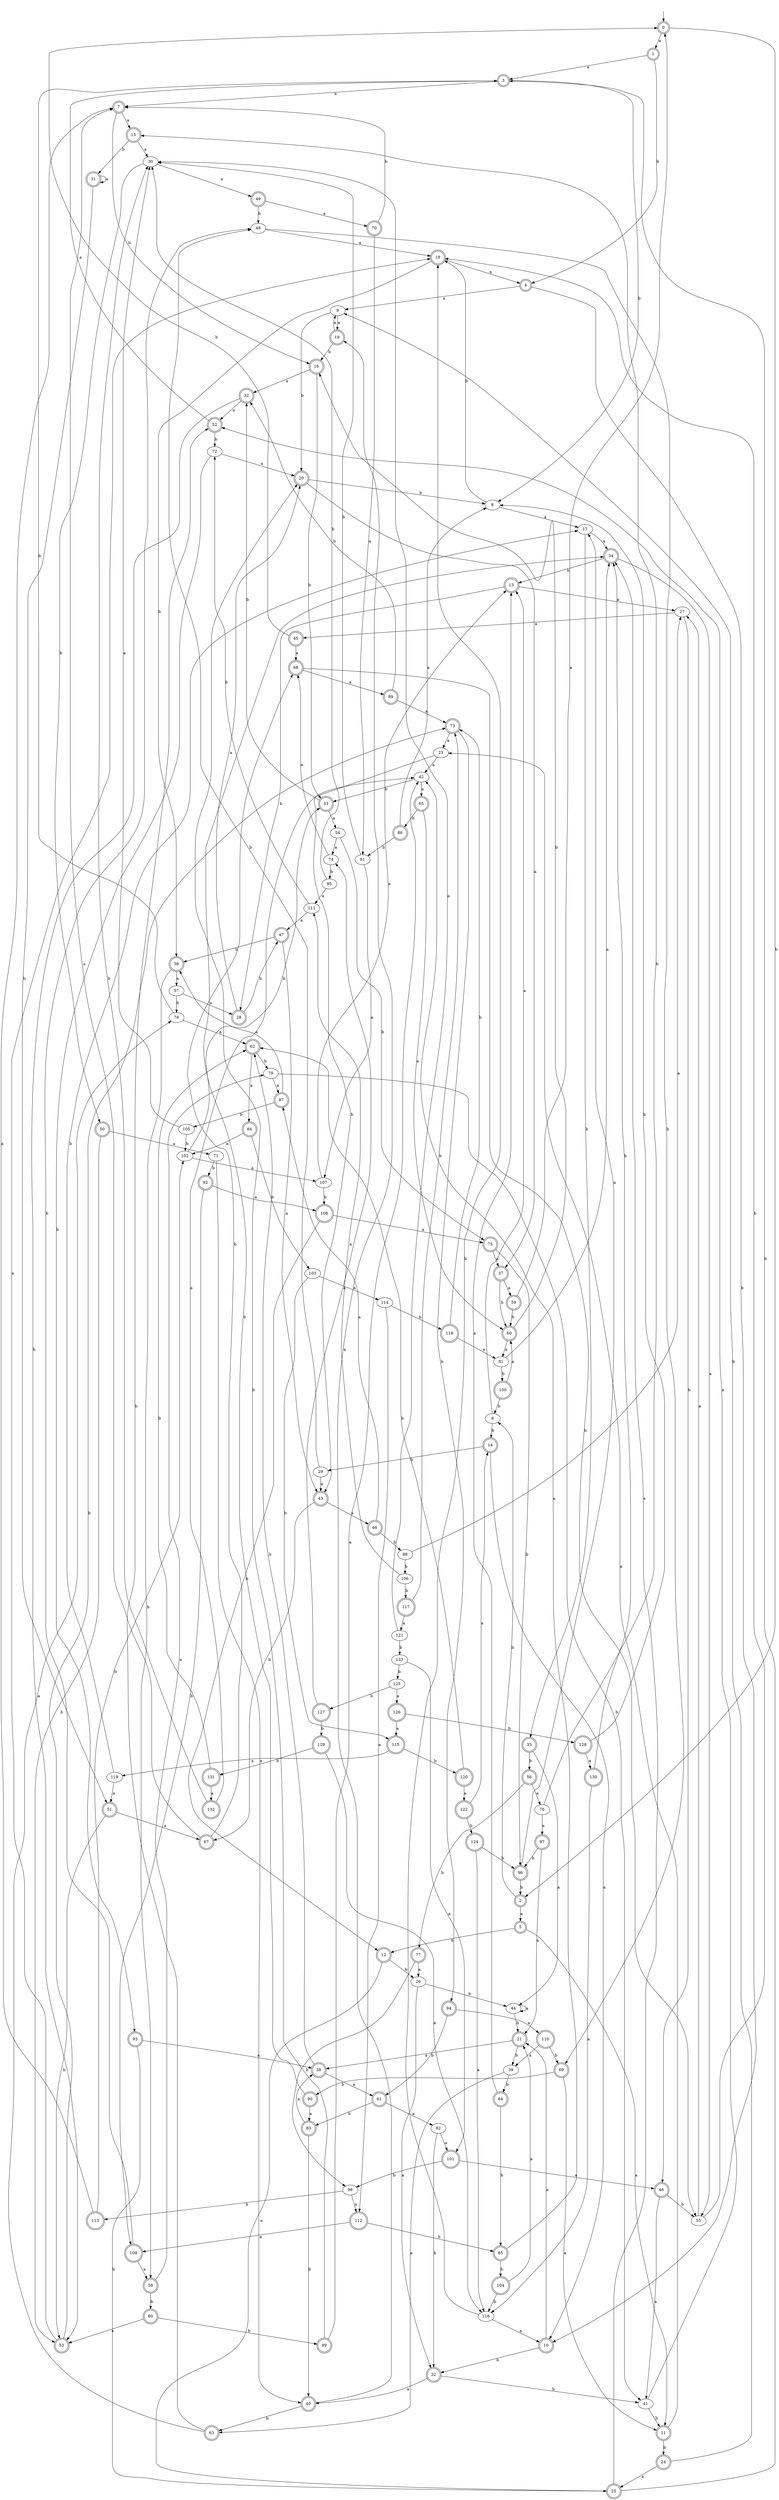 digraph RandomDFA {
  __start0 [label="", shape=none];
  __start0 -> 0 [label=""];
  0 [shape=circle] [shape=doublecircle]
  0 -> 1 [label="a"]
  0 -> 2 [label="b"]
  1 [shape=doublecircle]
  1 -> 3 [label="a"]
  1 -> 4 [label="b"]
  2 [shape=doublecircle]
  2 -> 5 [label="a"]
  2 -> 6 [label="b"]
  3 [shape=doublecircle]
  3 -> 7 [label="a"]
  3 -> 8 [label="b"]
  4 [shape=doublecircle]
  4 -> 9 [label="a"]
  4 -> 10 [label="b"]
  5 [shape=doublecircle]
  5 -> 11 [label="a"]
  5 -> 12 [label="b"]
  6
  6 -> 13 [label="a"]
  6 -> 14 [label="b"]
  7 [shape=doublecircle]
  7 -> 15 [label="a"]
  7 -> 16 [label="b"]
  8
  8 -> 17 [label="a"]
  8 -> 18 [label="b"]
  9
  9 -> 19 [label="a"]
  9 -> 20 [label="b"]
  10 [shape=doublecircle]
  10 -> 21 [label="a"]
  10 -> 22 [label="b"]
  11 [shape=doublecircle]
  11 -> 23 [label="a"]
  11 -> 24 [label="b"]
  12 [shape=doublecircle]
  12 -> 25 [label="a"]
  12 -> 26 [label="b"]
  13 [shape=doublecircle]
  13 -> 27 [label="a"]
  13 -> 28 [label="b"]
  14 [shape=doublecircle]
  14 -> 10 [label="a"]
  14 -> 29 [label="b"]
  15 [shape=doublecircle]
  15 -> 30 [label="a"]
  15 -> 31 [label="b"]
  16 [shape=doublecircle]
  16 -> 32 [label="a"]
  16 -> 33 [label="b"]
  17
  17 -> 34 [label="a"]
  17 -> 35 [label="b"]
  18 [shape=doublecircle]
  18 -> 4 [label="a"]
  18 -> 36 [label="b"]
  19 [shape=doublecircle]
  19 -> 9 [label="a"]
  19 -> 16 [label="b"]
  20 [shape=doublecircle]
  20 -> 37 [label="a"]
  20 -> 8 [label="b"]
  21 [shape=doublecircle]
  21 -> 38 [label="a"]
  21 -> 39 [label="b"]
  22 [shape=doublecircle]
  22 -> 40 [label="a"]
  22 -> 41 [label="b"]
  23
  23 -> 42 [label="a"]
  23 -> 43 [label="b"]
  24 [shape=doublecircle]
  24 -> 25 [label="a"]
  24 -> 9 [label="b"]
  25 [shape=doublecircle]
  25 -> 34 [label="a"]
  25 -> 3 [label="b"]
  26
  26 -> 22 [label="a"]
  26 -> 44 [label="b"]
  27
  27 -> 45 [label="a"]
  27 -> 46 [label="b"]
  28 [shape=doublecircle]
  28 -> 20 [label="a"]
  28 -> 47 [label="b"]
  29
  29 -> 43 [label="a"]
  29 -> 48 [label="b"]
  30
  30 -> 49 [label="a"]
  30 -> 50 [label="b"]
  31 [shape=doublecircle]
  31 -> 31 [label="a"]
  31 -> 51 [label="b"]
  32 [shape=doublecircle]
  32 -> 52 [label="a"]
  32 -> 53 [label="b"]
  33 [shape=doublecircle]
  33 -> 54 [label="a"]
  33 -> 32 [label="b"]
  34 [shape=doublecircle]
  34 -> 55 [label="a"]
  34 -> 13 [label="b"]
  35 [shape=doublecircle]
  35 -> 44 [label="a"]
  35 -> 56 [label="b"]
  36 [shape=doublecircle]
  36 -> 57 [label="a"]
  36 -> 58 [label="b"]
  37 [shape=doublecircle]
  37 -> 59 [label="a"]
  37 -> 60 [label="b"]
  38 [shape=doublecircle]
  38 -> 61 [label="a"]
  38 -> 62 [label="b"]
  39
  39 -> 63 [label="a"]
  39 -> 64 [label="b"]
  40 [shape=doublecircle]
  40 -> 19 [label="a"]
  40 -> 63 [label="b"]
  41
  41 -> 52 [label="a"]
  41 -> 11 [label="b"]
  42
  42 -> 65 [label="a"]
  42 -> 33 [label="b"]
  43 [shape=doublecircle]
  43 -> 66 [label="a"]
  43 -> 67 [label="b"]
  44
  44 -> 44 [label="a"]
  44 -> 21 [label="b"]
  45 [shape=doublecircle]
  45 -> 68 [label="a"]
  45 -> 0 [label="b"]
  46 [shape=doublecircle]
  46 -> 41 [label="a"]
  46 -> 55 [label="b"]
  47 [shape=doublecircle]
  47 -> 43 [label="a"]
  47 -> 36 [label="b"]
  48
  48 -> 18 [label="a"]
  48 -> 69 [label="b"]
  49 [shape=doublecircle]
  49 -> 70 [label="a"]
  49 -> 48 [label="b"]
  50 [shape=doublecircle]
  50 -> 71 [label="a"]
  50 -> 53 [label="b"]
  51 [shape=doublecircle]
  51 -> 67 [label="a"]
  51 -> 53 [label="b"]
  52 [shape=doublecircle]
  52 -> 3 [label="a"]
  52 -> 72 [label="b"]
  53 [shape=doublecircle]
  53 -> 18 [label="a"]
  53 -> 73 [label="b"]
  54
  54 -> 74 [label="a"]
  54 -> 75 [label="b"]
  55
  55 -> 27 [label="a"]
  55 -> 18 [label="b"]
  56 [shape=doublecircle]
  56 -> 76 [label="a"]
  56 -> 77 [label="b"]
  57
  57 -> 28 [label="a"]
  57 -> 78 [label="b"]
  58 [shape=doublecircle]
  58 -> 79 [label="a"]
  58 -> 80 [label="b"]
  59 [shape=doublecircle]
  59 -> 0 [label="a"]
  59 -> 60 [label="b"]
  60 [shape=doublecircle]
  60 -> 81 [label="a"]
  60 -> 16 [label="b"]
  61 [shape=doublecircle]
  61 -> 82 [label="a"]
  61 -> 83 [label="b"]
  62 [shape=doublecircle]
  62 -> 84 [label="a"]
  62 -> 79 [label="b"]
  63 [shape=doublecircle]
  63 -> 78 [label="a"]
  63 -> 52 [label="b"]
  64 [shape=doublecircle]
  64 -> 13 [label="a"]
  64 -> 85 [label="b"]
  65 [shape=doublecircle]
  65 -> 60 [label="a"]
  65 -> 86 [label="b"]
  66 [shape=doublecircle]
  66 -> 87 [label="a"]
  66 -> 88 [label="b"]
  67 [shape=doublecircle]
  67 -> 7 [label="a"]
  67 -> 68 [label="b"]
  68 [shape=doublecircle]
  68 -> 89 [label="a"]
  68 -> 55 [label="b"]
  69 [shape=doublecircle]
  69 -> 11 [label="a"]
  69 -> 90 [label="b"]
  70 [shape=doublecircle]
  70 -> 91 [label="a"]
  70 -> 7 [label="b"]
  71
  71 -> 40 [label="a"]
  71 -> 92 [label="b"]
  72
  72 -> 20 [label="a"]
  72 -> 93 [label="b"]
  73 [shape=doublecircle]
  73 -> 23 [label="a"]
  73 -> 94 [label="b"]
  74
  74 -> 68 [label="a"]
  74 -> 95 [label="b"]
  75 [shape=doublecircle]
  75 -> 37 [label="a"]
  75 -> 96 [label="b"]
  76
  76 -> 97 [label="a"]
  76 -> 15 [label="b"]
  77 [shape=doublecircle]
  77 -> 26 [label="a"]
  77 -> 98 [label="b"]
  78
  78 -> 62 [label="a"]
  78 -> 3 [label="b"]
  79
  79 -> 87 [label="a"]
  79 -> 41 [label="b"]
  80 [shape=doublecircle]
  80 -> 53 [label="a"]
  80 -> 99 [label="b"]
  81
  81 -> 34 [label="a"]
  81 -> 100 [label="b"]
  82
  82 -> 101 [label="a"]
  82 -> 22 [label="b"]
  83 [shape=doublecircle]
  83 -> 38 [label="a"]
  83 -> 40 [label="b"]
  84 [shape=doublecircle]
  84 -> 102 [label="a"]
  84 -> 103 [label="b"]
  85 [shape=doublecircle]
  85 -> 42 [label="a"]
  85 -> 104 [label="b"]
  86 [shape=doublecircle]
  86 -> 8 [label="a"]
  86 -> 91 [label="b"]
  87 [shape=doublecircle]
  87 -> 36 [label="a"]
  87 -> 105 [label="b"]
  88
  88 -> 27 [label="a"]
  88 -> 106 [label="b"]
  89 [shape=doublecircle]
  89 -> 73 [label="a"]
  89 -> 32 [label="b"]
  90 [shape=doublecircle]
  90 -> 83 [label="a"]
  90 -> 34 [label="b"]
  91
  91 -> 107 [label="a"]
  91 -> 30 [label="b"]
  92 [shape=doublecircle]
  92 -> 108 [label="a"]
  92 -> 109 [label="b"]
  93 [shape=doublecircle]
  93 -> 38 [label="a"]
  93 -> 25 [label="b"]
  94 [shape=doublecircle]
  94 -> 110 [label="a"]
  94 -> 61 [label="b"]
  95
  95 -> 111 [label="a"]
  95 -> 30 [label="b"]
  96 [shape=doublecircle]
  96 -> 17 [label="a"]
  96 -> 2 [label="b"]
  97 [shape=doublecircle]
  97 -> 21 [label="a"]
  97 -> 96 [label="b"]
  98
  98 -> 112 [label="a"]
  98 -> 113 [label="b"]
  99 [shape=doublecircle]
  99 -> 42 [label="a"]
  99 -> 20 [label="b"]
  100 [shape=doublecircle]
  100 -> 60 [label="a"]
  100 -> 6 [label="b"]
  101 [shape=doublecircle]
  101 -> 46 [label="a"]
  101 -> 98 [label="b"]
  102
  102 -> 107 [label="a"]
  102 -> 33 [label="b"]
  103
  103 -> 114 [label="a"]
  103 -> 115 [label="b"]
  104 [shape=doublecircle]
  104 -> 21 [label="a"]
  104 -> 116 [label="b"]
  105
  105 -> 30 [label="a"]
  105 -> 102 [label="b"]
  106
  106 -> 111 [label="a"]
  106 -> 117 [label="b"]
  107
  107 -> 13 [label="a"]
  107 -> 108 [label="b"]
  108 [shape=doublecircle]
  108 -> 75 [label="a"]
  108 -> 12 [label="b"]
  109 [shape=doublecircle]
  109 -> 58 [label="a"]
  109 -> 48 [label="b"]
  110 [shape=doublecircle]
  110 -> 39 [label="a"]
  110 -> 69 [label="b"]
  111
  111 -> 47 [label="a"]
  111 -> 72 [label="b"]
  112 [shape=doublecircle]
  112 -> 109 [label="a"]
  112 -> 85 [label="b"]
  113 [shape=doublecircle]
  113 -> 7 [label="a"]
  113 -> 102 [label="b"]
  114
  114 -> 112 [label="a"]
  114 -> 118 [label="b"]
  115 [shape=doublecircle]
  115 -> 119 [label="a"]
  115 -> 120 [label="b"]
  116
  116 -> 10 [label="a"]
  116 -> 18 [label="b"]
  117 [shape=doublecircle]
  117 -> 121 [label="a"]
  117 -> 73 [label="b"]
  118 [shape=doublecircle]
  118 -> 81 [label="a"]
  118 -> 73 [label="b"]
  119
  119 -> 51 [label="a"]
  119 -> 17 [label="b"]
  120 [shape=doublecircle]
  120 -> 122 [label="a"]
  120 -> 62 [label="b"]
  121
  121 -> 30 [label="a"]
  121 -> 123 [label="b"]
  122 [shape=doublecircle]
  122 -> 14 [label="a"]
  122 -> 124 [label="b"]
  123
  123 -> 101 [label="a"]
  123 -> 125 [label="b"]
  124 [shape=doublecircle]
  124 -> 116 [label="a"]
  124 -> 96 [label="b"]
  125
  125 -> 126 [label="a"]
  125 -> 127 [label="b"]
  126 [shape=doublecircle]
  126 -> 115 [label="a"]
  126 -> 128 [label="b"]
  127 [shape=doublecircle]
  127 -> 74 [label="a"]
  127 -> 129 [label="b"]
  128 [shape=doublecircle]
  128 -> 130 [label="a"]
  128 -> 8 [label="b"]
  129 [shape=doublecircle]
  129 -> 116 [label="a"]
  129 -> 131 [label="b"]
  130 [shape=doublecircle]
  130 -> 116 [label="a"]
  130 -> 34 [label="b"]
  131 [shape=doublecircle]
  131 -> 132 [label="a"]
  131 -> 62 [label="b"]
  132 [shape=doublecircle]
  132 -> 42 [label="a"]
  132 -> 30 [label="b"]
}
